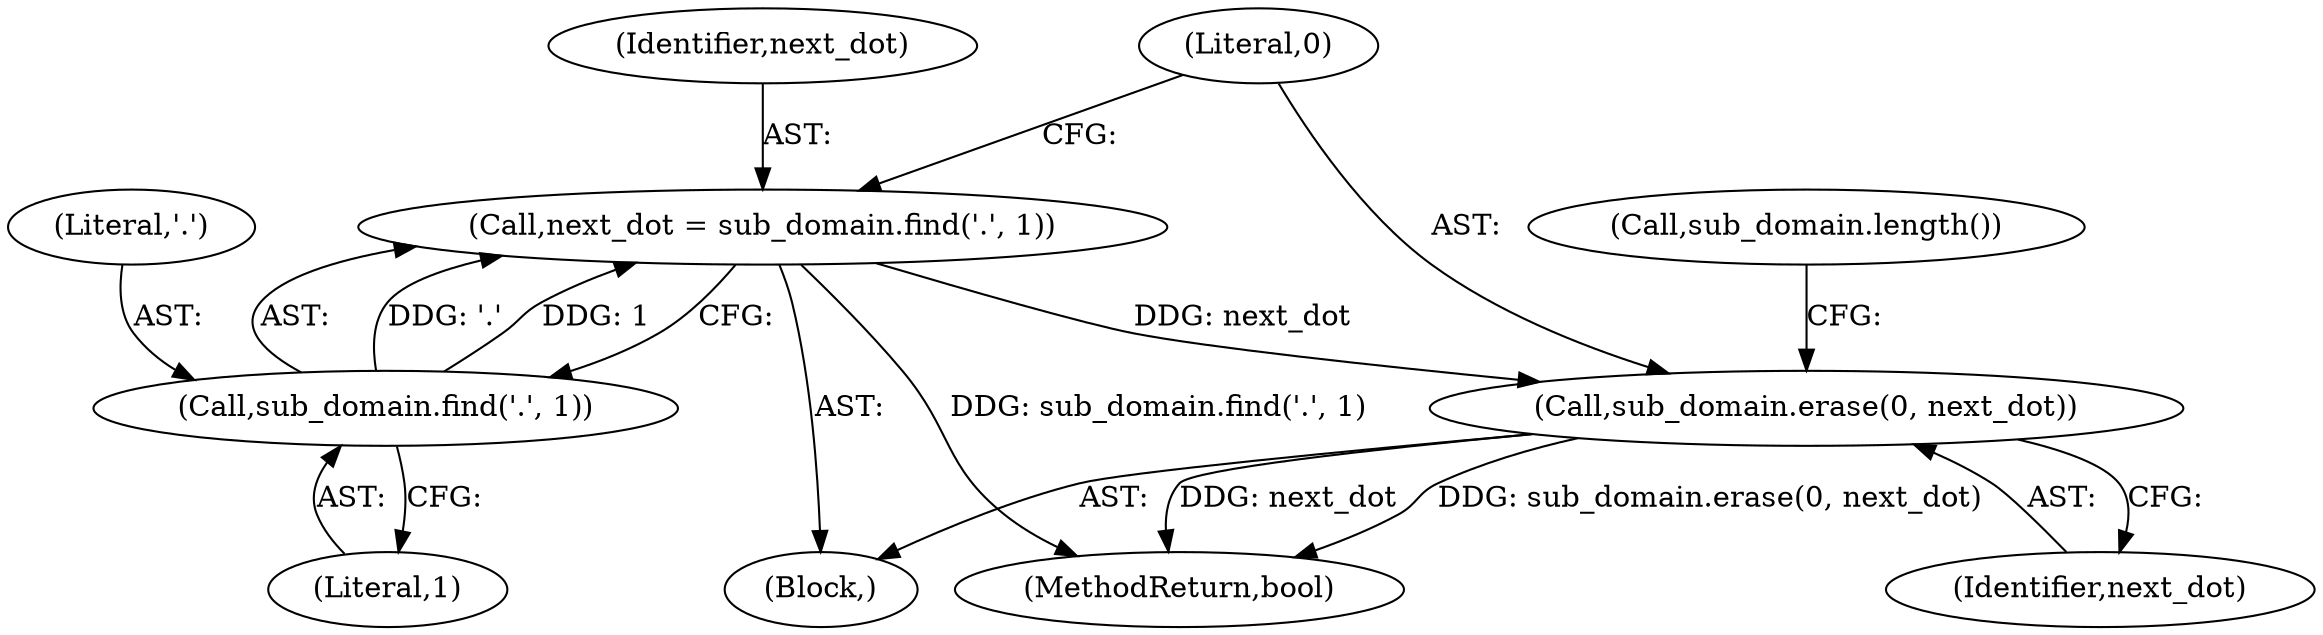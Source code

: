 digraph "0_Chrome_b7e899141194fa27d55a990e38ae8bdcc5183a90_9@API" {
"1000150" [label="(Call,next_dot = sub_domain.find('.', 1))"];
"1000152" [label="(Call,sub_domain.find('.', 1))"];
"1000155" [label="(Call,sub_domain.erase(0, next_dot))"];
"1000160" [label="(MethodReturn,bool)"];
"1000153" [label="(Literal,'.')"];
"1000151" [label="(Identifier,next_dot)"];
"1000157" [label="(Identifier,next_dot)"];
"1000150" [label="(Call,next_dot = sub_domain.find('.', 1))"];
"1000152" [label="(Call,sub_domain.find('.', 1))"];
"1000156" [label="(Literal,0)"];
"1000140" [label="(Call,sub_domain.length())"];
"1000142" [label="(Block,)"];
"1000154" [label="(Literal,1)"];
"1000155" [label="(Call,sub_domain.erase(0, next_dot))"];
"1000150" -> "1000142"  [label="AST: "];
"1000150" -> "1000152"  [label="CFG: "];
"1000151" -> "1000150"  [label="AST: "];
"1000152" -> "1000150"  [label="AST: "];
"1000156" -> "1000150"  [label="CFG: "];
"1000150" -> "1000160"  [label="DDG: sub_domain.find('.', 1)"];
"1000152" -> "1000150"  [label="DDG: '.'"];
"1000152" -> "1000150"  [label="DDG: 1"];
"1000150" -> "1000155"  [label="DDG: next_dot"];
"1000152" -> "1000154"  [label="CFG: "];
"1000153" -> "1000152"  [label="AST: "];
"1000154" -> "1000152"  [label="AST: "];
"1000155" -> "1000142"  [label="AST: "];
"1000155" -> "1000157"  [label="CFG: "];
"1000156" -> "1000155"  [label="AST: "];
"1000157" -> "1000155"  [label="AST: "];
"1000140" -> "1000155"  [label="CFG: "];
"1000155" -> "1000160"  [label="DDG: next_dot"];
"1000155" -> "1000160"  [label="DDG: sub_domain.erase(0, next_dot)"];
}
